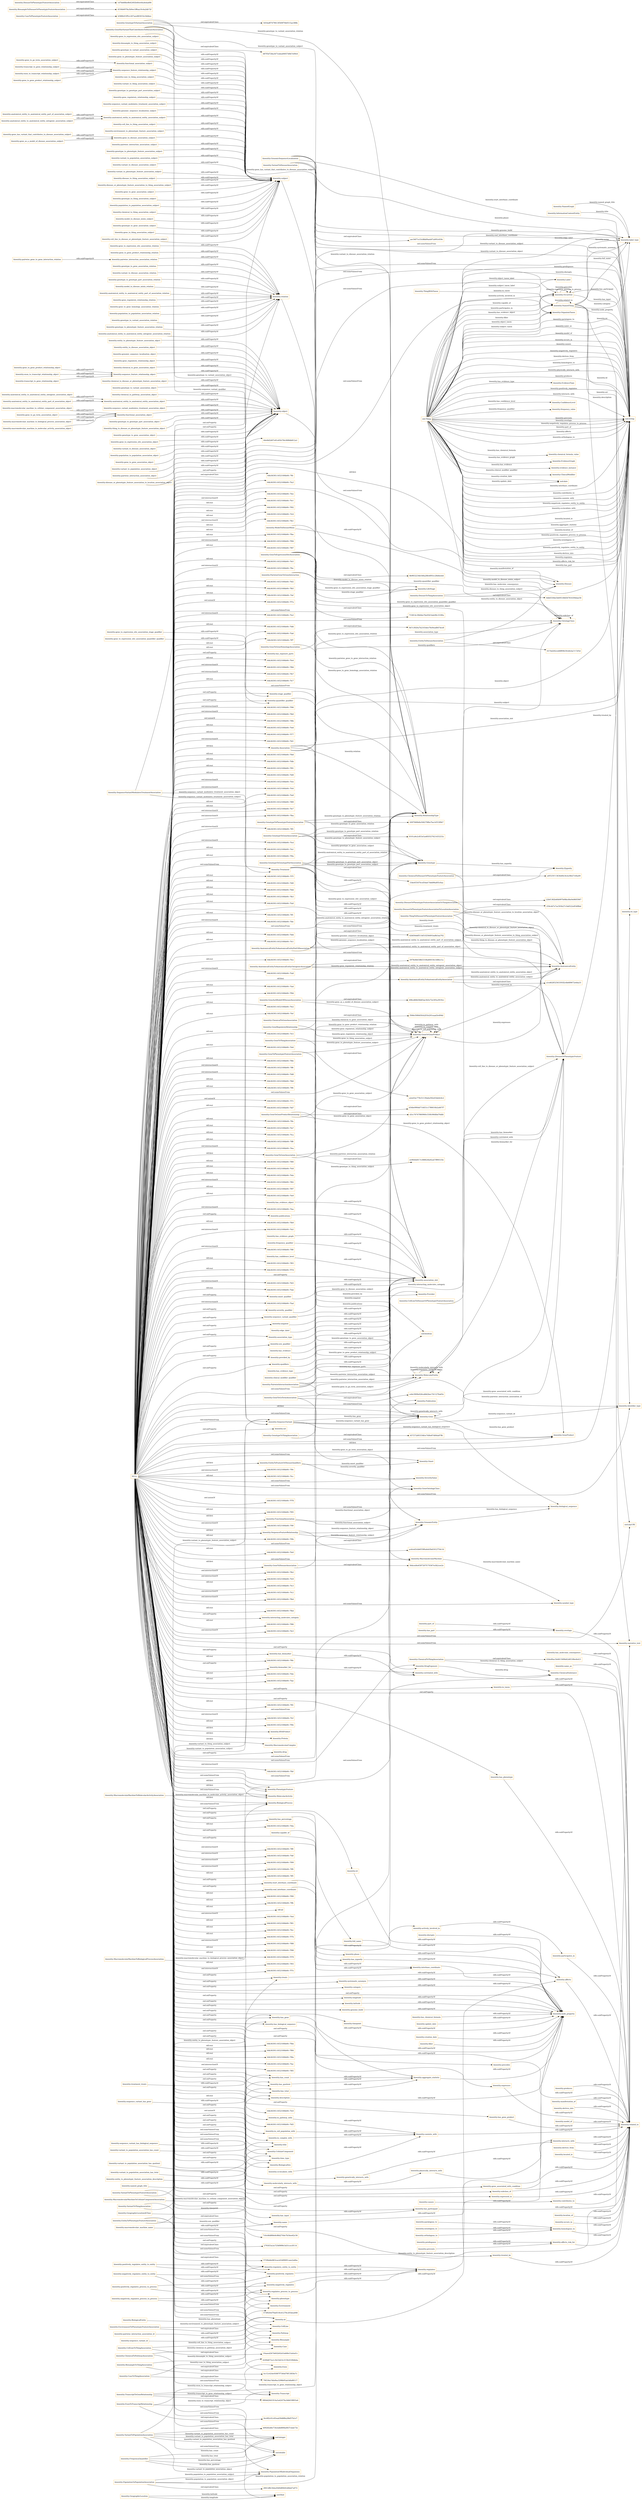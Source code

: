 digraph ar2dtool_diagram { 
rankdir=LR;
size="1501"
node [shape = rectangle, color="orange"]; "bioentity:EvidenceType" "bioentity:GeneToGeneProductRelationship" "2793f33a3a7256f9f9fc5d31cce3f114" "bioentity:Environment" "bioentity:SequenceVariant" "bioentity:GenotypeToGeneAssociation" "bioentity:CellularComponent" "bioentity:FrequencyQuantifier" "bioentity:VariantToDiseaseAssociation" "bioentity:GenomicSequenceLocalization" "bioentity:ConfidenceLevel" "22bf1382b40b997b08bc84e9e8605967" "bioentity:GeneToGeneAssociation" "ee9644d017e388824fa92a47ff90535b" "bioentity:GeneToGeneHomologyAssociation" "bioentity:NamedGraph" "bioentity:OntologyClass" "bioentity:InformationContentEntity" "bioentity:PairwiseGeneToGeneInteraction" "bioentity:GeneProduct" "bioentity:AnatomicalEntity" "bioentity:MacromolecularMachineToMolecularActivityAssociation" "bioentity:Transcript" "bioentity:ThingWithTaxon" "836e89ac5b08159f9b82d853f8e4b421" "080dd2641914a5a42479a3db618803a4" "bioentity:Provider" "9ce9f2c01c65ead39d8f8a28bf57b1e7" "bioentity:ChemicalSubstance" "bioentity:SequenceVariantModulatesTreatmentAssociation" "bioentity:EntityToFeatureOrDiseaseQualifiers" "b588fe01ff5cc267aee883033e34dbee" "bioentity:MacromolecularMachineToBiologicalProcessAssociation" "bioentity:GenomicEntity" "bioentity:GeneRegulatoryRelationship" "bioentity:BiosampleToThingAssociation" "bioentity:AnatomicalEntityToAnatomicalEntityAssociation" "bioentity:ModelToDiseaseMixin" "bioentity:GeographicLocation" "bioentity:MacromolecularMachineToCellularComponentAssociation" "bioentity:OrganismTaxon" "bioentity:Publication" "bioentity:Occurrent" "bioentity:GeneToDiseaseAssociation" "bioentity:PairwiseInteractionAssociation" "7c0c46df68e8c88d2744e7b54ee62c56" "bioentity:GenotypeToVariantAssociation" "a4f525f113636d0b34cbcf8d27efba09" "bioentity:GeneHasVariantThatContributesToDiseaseAssociation" "bioentity:ChemicalToDiseaseOrPhenotypicFeatureAssociation" "bioentity:CellLine" "487f5d728a3471edea00057d0b7e09c6" "bioentity:PopulationToPopulationAssociation" "bioentity:ChemicalToPathwayAssociation" "209706f6dfa506278f6a7ba1d553f0b7" "bioentity:GenotypeToThingAssociation" "bioentity:ChemicalToGeneAssociation" "0db6550be5b69518fd567816394dae56" "bioentity:MacromolecularMachine" "bioentity:RNAProduct" "acdced3cbb65580a4eb5bd1612754c1d" "fcc12c424e93087f7364d78f13856e7c" "bioentity:Protein" "33dc65547fccd54afc7ddd96af05c0aa" "bioentity:Pathway" "733814c39b9da76e0561bde99c333f0a" "bioentity:FunctionalAssociation" "bioentity:EnvironmentToPhenotypicFeatureAssociation" "bioentity:DiseaseOrPhenotypicFeature" "409282d6e734cbdb889fa0837cbde73e" "4556b6978a3b9ee1ff6aa10c4a2db72f" "bioentity:ExonToTranscriptRelationship" "a1ed62852563393f2c6b689672e6da31" "2841dffe34da20d0d80b9cbfbbd7a072" "bioentity:ChemicalToThingAssociation" "bioentity:MacromolecularComplex" "aec56f71e33cffdbf9aeb97a095c659c" "496cd66b56b83ae3b5e72e305a3919cc" "bioentity:Genotype" "bioentity:GeneOrGeneProduct" "bioentity:Onset" "bioentity:AnatomicalEntityToAnatomicalEntityOntogenicAssociation" "bioentity:GeneOntologyClass" "573f020ef78a8318c41278c205dea008" "10aaeaf267b602b92d1bd68e53a0a41c" "bioentity:GeographicLocationAtTime" "bioentity:Zygosity" "bioentity:CaseToThingAssociation" "bioentity:BiologicalSex" "bioentity:EntityToPhenotypicFeatureAssociation" "bioentity:SequenceFeatureRelationship" "bioentity:EntityToDiseaseAssociation" "bioentity:SeverityValue" "d3cc76747860960c550fc964fbd76dfd" "8b9832234b548a28fe4f93cc28d4eeb4" "bioentity:GenotypeToGenotypePartAssociation" "bioentity:GeneToGoTermAssociation" "bioentity:DiseaseToPhenotypicFeatureAssociation" "0b7c3920a7b2103dee76e9ead847dce8" "bioentity:MolecularActivity" "a2ed1bc779c51139a6a592e03de6c6c2" "bioentity:Biosample" "5454a8f7479613f569f70b0515ae388b" "657bd282ced6ff09b59cb6cba7c72f5d" "bioentity:LifeStage" "bioentity:Disease" "bioentity:TranscriptToGeneRelationship" "bioentity:VariantToThingAssociation" "1d7bb68beffe62492b4fee44a4ebad06" "bioentity:GeneAsAModelOfDiseaseAssociation" "f566e508445fcb2f1fe201eaad3e494d" "bioentity:Gene" "d54be990dd714451c1786616b2a467f7" "bioentity:DrugExposure" "5978e8b03ffd3318fa80019e1486cc1a" "bioentity:MolecularEntity" "bioentity:DiseaseToThingAssociation" "bioentity:Case" "bioentity:Association" "bioentity:VariantToPopulationAssociation" "ce6e3909e026cafb62bec7411276a65e" "42fd56ddf513d51f256491ba8b3aa702" "bioentity:BiologicalEntity" "bioentity:Exon" "bioentity:GeneToExpressionSiteAssociation" "bioentity:DiseaseOrPhenotypicFeatureAssociationToThingAssociation" "4209d672a1c3b33d23c3159c0189db4a" "bioentity:CellLineToDiseaseOrPhenotypicFeatureAssociation" "bioentity:BiosampleToDiseaseOrPhenotypicFeatureAssociation" "bioentity:NamedThing" "bioentity:GenotypeToPhenotypicFeatureAssociation" "bioentity:DiseaseOrPhenotypicFeatureAssociationToLocationAssociation" "bioentity:RelationshipType" "5729bdde863cace43d990f1caee2a6ba" "457272d93334fce74f4e87df44a87ffc" "56dced4e6587267f170367ecfb2cee2e" "bioentity:VariantToPhenotypicFeatureAssociation" "bioentity:AnatomicalEntityToAnatomicalEntityPartOfAssociation" "bioentity:ClinicalModifier" "bioentity:CellLineToThingAssociation" "bioentity:GeneToPhenotypicFeatureAssociation" "259c447e7ac593b27c5dd522e854f8bd" "bioentity:CaseToPhenotypicFeatureAssociation" "bioentity:ThingToDiseaseOrPhenotypicFeatureAssociation" "44e6bf2d07e81e85b7f4cf488db812a1" "bioentity:BiologicalProcess" "bioentity:PopulationOfIndividualOrganisms" "79f336a7dfa0ba3298b95ab3dfa88117" "8101a9e2c853e5a485f327621455253c" "bioentity:PhenotypicFeature" "bioentity:Treatment" "bioentity:GeneToThingAssociation" ; /*classes style*/
	"bioentity:has_evidence_object" -> "bioentity:association_slot" [ label = "rdfs:subPropertyOf" ];
	"bioentity:SequenceVariantModulatesTreatmentAssociation" -> "44e6bf2d07e81e85b7f4cf488db812a1" [ label = "owl:equivalentClass" ];
	"bioentity:gene_to_expression_site_association_subject" -> "bioentity:subject" [ label = "rdfs:subPropertyOf" ];
	"bioentity:end_interbase_coordinate" -> "bioentity:interbase_coordinate" [ label = "rdfs:subPropertyOf" ];
	"bioentity:has_part" -> "bioentity:overlaps" [ label = "rdfs:subPropertyOf" ];
	"bioentity:aggregate_statistic" -> "bioentity:node_property" [ label = "rdfs:subPropertyOf" ];
	"bioentity:ThingToDiseaseOrPhenotypicFeatureAssociation" -> "259c447e7ac593b27c5dd522e854f8bd" [ label = "owl:equivalentClass" ];
	"bioentity:biosample_to_thing_association_subject" -> "bioentity:subject" [ label = "rdfs:subPropertyOf" ];
	"bioentity:precedes" -> "bioentity:related_to" [ label = "rdfs:subPropertyOf" ];
	"bioentity:pairwise_interaction_association_relation" -> "bioentity:relation" [ label = "rdfs:subPropertyOf" ];
	"bioentity:entity_to_disease_association_object" -> "bioentity:object" [ label = "rdfs:subPropertyOf" ];
	"bioentity:frequency_qualifier" -> "bioentity:association_slot" [ label = "rdfs:subPropertyOf" ];
	"bioentity:quantifier_qualifier" -> "bioentity:association_slot" [ label = "rdfs:subPropertyOf" ];
	"bioentity:ChemicalToPathwayAssociation" -> "4209d672a1c3b33d23c3159c0189db4a" [ label = "owl:equivalentClass" ];
	"bioentity:description" -> "bioentity:node_property" [ label = "rdfs:subPropertyOf" ];
	"bioentity:genotype_to_variant_association_subject" -> "bioentity:subject" [ label = "rdfs:subPropertyOf" ];
	"bioentity:genomic_sequence_localization_object" -> "bioentity:object" [ label = "rdfs:subPropertyOf" ];
	"bioentity:has_evidence_graph" -> "bioentity:association_slot" [ label = "rdfs:subPropertyOf" ];
	"bioentity:affects_risk_for" -> "bioentity:related_to" [ label = "rdfs:subPropertyOf" ];
	"bioentity:CaseToThingAssociation" -> "79f336a7dfa0ba3298b95ab3dfa88117" [ label = "owl:equivalentClass" ];
	"bioentity:gene_to_phenotypic_feature_association_subject" -> "bioentity:subject" [ label = "rdfs:subPropertyOf" ];
	"bioentity:predisposes" -> "bioentity:affects_risk_for" [ label = "rdfs:subPropertyOf" ];
	"bioentity:location_of" -> "bioentity:related_to" [ label = "rdfs:subPropertyOf" ];
	"bioentity:gene_to_go_term_association_subject" -> "bioentity:functional_association_subject" [ label = "rdfs:subPropertyOf" ];
	"bioentity:positively_regulates_process_to_process" -> "bioentity:regulates_process_to_process" [ label = "rdfs:subPropertyOf" ];
	"bioentity:positively_regulates_process_to_process" -> "bioentity:positively_regulates" [ label = "rdfs:subPropertyOf" ];
	"bioentity:gene_regulatory_relationship_object" -> "bioentity:object" [ label = "rdfs:subPropertyOf" ];
	"bioentity:GenotypeToGenotypePartAssociation" -> "33dc65547fccd54afc7ddd96af05c0aa" [ label = "owl:equivalentClass" ];
	"bioentity:systematic_synonym" -> "bioentity:node_property" [ label = "rdfs:subPropertyOf" ];
	"bioentity:start_interbase_coordinate" -> "bioentity:interbase_coordinate" [ label = "rdfs:subPropertyOf" ];
	"bioentity:GenotypeToPhenotypicFeatureAssociation" -> "209706f6dfa506278f6a7ba1d553f0b7" [ label = "owl:equivalentClass" ];
	"bioentity:has_molecular_consequence" -> "bioentity:related_to" [ label = "rdfs:subPropertyOf" ];
	"bioentity:genotype_to_gene_association_relation" -> "bioentity:relation" [ label = "rdfs:subPropertyOf" ];
	"bioentity:DiseaseToPhenotypicFeatureAssociation" -> "1d7bb68beffe62492b4fee44a4ebad06" [ label = "owl:equivalentClass" ];
	"bioentity:expresses" -> "bioentity:related_to" [ label = "rdfs:subPropertyOf" ];
	"bioentity:chemical_to_gene_association_object" -> "bioentity:object" [ label = "rdfs:subPropertyOf" ];
	"bioentity:has_gene_product" -> "bioentity:related_to" [ label = "rdfs:subPropertyOf" ];
	"bioentity:same_as" -> "bioentity:related_to" [ label = "rdfs:subPropertyOf" ];
	"bioentity:GeneToThingAssociation" -> "a2ed1bc779c51139a6a592e03de6c6c2" [ label = "owl:equivalentClass" ];
	"bioentity:negatively_regulates_process_to_process" -> "bioentity:regulates_process_to_process" [ label = "rdfs:subPropertyOf" ];
	"bioentity:negatively_regulates_process_to_process" -> "bioentity:negatively_regulates" [ label = "rdfs:subPropertyOf" ];
	"bioentity:contributes_to" -> "bioentity:related_to" [ label = "rdfs:subPropertyOf" ];
	"bioentity:gene_to_gene_product_relationship_object" -> "bioentity:sequence_feature_relationship_object" [ label = "rdfs:subPropertyOf" ];
	"bioentity:chemical_to_disease_or_phenotypic_feature_association_object" -> "bioentity:object" [ label = "rdfs:subPropertyOf" ];
	"bioentity:GeneToExpressionSiteAssociation" -> "8b9832234b548a28fe4f93cc28d4eeb4" [ label = "owl:equivalentClass" ];
	"bioentity:genotype_to_variant_association_object" -> "bioentity:object" [ label = "rdfs:subPropertyOf" ];
	"bioentity:sequence_feature_relationship_subject" -> "bioentity:subject" [ label = "rdfs:subPropertyOf" ];
	"bioentity:GeneAsAModelOfDiseaseAssociation" -> "496cd66b56b83ae3b5e72e305a3919cc" [ label = "owl:equivalentClass" ];
	"bioentity:chemical_to_pathway_association_object" -> "bioentity:object" [ label = "rdfs:subPropertyOf" ];
	"bioentity:case_to_thing_association_subject" -> "bioentity:subject" [ label = "rdfs:subPropertyOf" ];
	"bioentity:BiosampleToDiseaseOrPhenotypicFeatureAssociation" -> "4556b6978a3b9ee1ff6aa10c4a2db72f" [ label = "owl:equivalentClass" ];
	"bioentity:variant_to_thing_association_subject" -> "bioentity:subject" [ label = "rdfs:subPropertyOf" ];
	"bioentity:homologous_to" -> "bioentity:related_to" [ label = "rdfs:subPropertyOf" ];
	"bioentity:filler" -> "bioentity:node_property" [ label = "rdfs:subPropertyOf" ];
	"bioentity:variant_to_population_association_has_quotient" -> "bioentity:has_quotient" [ label = "rdfs:subPropertyOf" ];
	"bioentity:sequence_feature_relationship_object" -> "bioentity:object" [ label = "rdfs:subPropertyOf" ];
	"bioentity:has_evidence" -> "bioentity:association_slot" [ label = "rdfs:subPropertyOf" ];
	"bioentity:genotype_to_genotype_part_association_subject" -> "bioentity:subject" [ label = "rdfs:subPropertyOf" ];
	"bioentity:gene_regulatory_relationship_subject" -> "bioentity:subject" [ label = "rdfs:subPropertyOf" ];
	"bioentity:sequence_variant_modulates_treatment_association_subject" -> "bioentity:subject" [ label = "rdfs:subPropertyOf" ];
	"bioentity:entity_to_phenotypic_feature_association_description" -> "bioentity:description" [ label = "rdfs:subPropertyOf" ];
	"bioentity:name" -> "bioentity:node_property" [ label = "rdfs:subPropertyOf" ];
	"bioentity:has_quotient" -> "bioentity:aggregate_statistic" [ label = "rdfs:subPropertyOf" ];
	"bioentity:GeneToGoTermAssociation" -> "ce6e3909e026cafb62bec7411276a65e" [ label = "owl:equivalentClass" ];
	"bioentity:negatively_regulates_entity_to_entity" -> "bioentity:regulates_entity_to_entity" [ label = "rdfs:subPropertyOf" ];
	"bioentity:negatively_regulates_entity_to_entity" -> "bioentity:negatively_regulates" [ label = "rdfs:subPropertyOf" ];
	"bioentity:variant_to_disease_association_relation" -> "bioentity:relation" [ label = "rdfs:subPropertyOf" ];
	"bioentity:category" -> "bioentity:node_property" [ label = "rdfs:subPropertyOf" ];
	"bioentity:genomic_sequence_localization_subject" -> "bioentity:subject" [ label = "rdfs:subPropertyOf" ];
	"bioentity:negatively_regulates" -> "bioentity:regulates" [ label = "rdfs:subPropertyOf" ];
	"bioentity:coexists_with" -> "bioentity:related_to" [ label = "rdfs:subPropertyOf" ];
	"bioentity:anatomical_entity_to_anatomical_entity_part_of_association_object" -> "bioentity:anatomical_entity_to_anatomical_entity_association_object" [ label = "rdfs:subPropertyOf" ];
	"bioentity:stage_qualifier" -> "bioentity:association_slot" [ label = "rdfs:subPropertyOf" ];
	"bioentity:anatomical_entity_to_anatomical_entity_part_of_association_subject" -> "bioentity:anatomical_entity_to_anatomical_entity_association_subject" [ label = "rdfs:subPropertyOf" ];
	"bioentity:exon_to_transcript_relationship_subject" -> "bioentity:sequence_feature_relationship_subject" [ label = "rdfs:subPropertyOf" ];
	"bioentity:part_of" -> "bioentity:overlaps" [ label = "rdfs:subPropertyOf" ];
	"bioentity:physically_interacts_with" -> "bioentity:interacts_with" [ label = "rdfs:subPropertyOf" ];
	"bioentity:PopulationToPopulationAssociation" -> "2841dffe34da20d0d80b9cbfbbd7a072" [ label = "owl:equivalentClass" ];
	"bioentity:derives_into" -> "bioentity:related_to" [ label = "rdfs:subPropertyOf" ];
	"bioentity:has_total" -> "bioentity:aggregate_statistic" [ label = "rdfs:subPropertyOf" ];
	"bioentity:gene_associated_with_condition" -> "bioentity:related_to" [ label = "rdfs:subPropertyOf" ];
	"bioentity:EnvironmentToPhenotypicFeatureAssociation" -> "573f020ef78a8318c41278c205dea008" [ label = "owl:equivalentClass" ];
	"bioentity:timepoint" -> "bioentity:node_property" [ label = "rdfs:subPropertyOf" ];
	"bioentity:cell_line_to_thing_association_subject" -> "bioentity:subject" [ label = "rdfs:subPropertyOf" ];
	"bioentity:GeneHasVariantThatContributesToDiseaseAssociation" -> "487f5d728a3471edea00057d0b7e09c6" [ label = "owl:equivalentClass" ];
	"bioentity:environment_to_phenotypic_feature_association_subject" -> "bioentity:subject" [ label = "rdfs:subPropertyOf" ];
	"bioentity:severity_qualifier" -> "bioentity:association_slot" [ label = "rdfs:subPropertyOf" ];
	"bioentity:ChemicalToThingAssociation" -> "836e89ac5b08159f9b82d853f8e4b421" [ label = "owl:equivalentClass" ];
	"bioentity:interacts_with" -> "bioentity:related_to" [ label = "rdfs:subPropertyOf" ];
	"bioentity:gene_has_variant_that_contributes_to_disease_association_subject" -> "bioentity:gene_to_disease_association_subject" [ label = "rdfs:subPropertyOf" ];
	"bioentity:exon_to_transcript_relationship_object" -> "bioentity:sequence_feature_relationship_object" [ label = "rdfs:subPropertyOf" ];
	"bioentity:variant_to_population_association_has_total" -> "bioentity:has_total" [ label = "rdfs:subPropertyOf" ];
	"bioentity:treatment_treats" -> "bioentity:treats" [ label = "rdfs:subPropertyOf" ];
	"bioentity:sequence_variant_qualifier" -> "bioentity:association_slot" [ label = "rdfs:subPropertyOf" ];
	"bioentity:negated" -> "bioentity:association_slot" [ label = "rdfs:subPropertyOf" ];
	"bioentity:SequenceFeatureRelationship" -> "acdced3cbb65580a4eb5bd1612754c1d" [ label = "owl:equivalentClass" ];
	"bioentity:ExonToTranscriptRelationship" -> "9ce9f2c01c65ead39d8f8a28bf57b1e7" [ label = "owl:equivalentClass" ];
	"bioentity:subject" -> "bioentity:association_slot" [ label = "rdfs:subPropertyOf" ];
	"bioentity:sequence_variant_has_gene" -> "bioentity:has_gene" [ label = "rdfs:subPropertyOf" ];
	"bioentity:subclass_of" -> "bioentity:related_to" [ label = "rdfs:subPropertyOf" ];
	"bioentity:EntityToPhenotypicFeatureAssociation" -> "5729bdde863cace43d990f1caee2a6ba" [ label = "owl:equivalentClass" ];
	"bioentity:treated_by" -> "bioentity:related_to" [ label = "rdfs:subPropertyOf" ];
	"bioentity:manifestation_of" -> "bioentity:related_to" [ label = "rdfs:subPropertyOf" ];
	"bioentity:ChemicalToGeneAssociation" -> "f566e508445fcb2f1fe201eaad3e494d" [ label = "owl:equivalentClass" ];
	"bioentity:prevents" -> "bioentity:affects_risk_for" [ label = "rdfs:subPropertyOf" ];
	"bioentity:pairwise_interaction_association_subject" -> "bioentity:subject" [ label = "rdfs:subPropertyOf" ];
	"bioentity:association_type" -> "bioentity:association_slot" [ label = "rdfs:subPropertyOf" ];
	"bioentity:GenotypeToThingAssociation" -> "457272d93334fce74f4e87df44a87ffc" [ label = "owl:equivalentClass" ];
	"bioentity:provided_by" -> "bioentity:association_slot" [ label = "rdfs:subPropertyOf" ];
	"bioentity:sequence_variant_modulates_treatment_association_object" -> "bioentity:object" [ label = "rdfs:subPropertyOf" ];
	"bioentity:transcript_to_gene_relationship_object" -> "bioentity:sequence_feature_relationship_object" [ label = "rdfs:subPropertyOf" ];
	"bioentity:treats" -> "bioentity:affects" [ label = "rdfs:subPropertyOf" ];
	"bioentity:expressed_in" -> "bioentity:related_to" [ label = "rdfs:subPropertyOf" ];
	"bioentity:GenotypeToVariantAssociation" -> "5454a8f7479613f569f70b0515ae388b" [ label = "owl:equivalentClass" ];
	"bioentity:update_date" -> "bioentity:node_property" [ label = "rdfs:subPropertyOf" ];
	"bioentity:GeneToGeneHomologyAssociation" -> "0b7c3920a7b2103dee76e9ead847dce8" [ label = "owl:equivalentClass" ];
	"bioentity:VariantToDiseaseAssociation" -> "aec56f71e33cffdbf9aeb97a095c659c" [ label = "owl:equivalentClass" ];
	"bioentity:functional_association_object" -> "bioentity:object" [ label = "rdfs:subPropertyOf" ];
	"bioentity:sex_qualifier" -> "bioentity:association_slot" [ label = "rdfs:subPropertyOf" ];
	"bioentity:macromolecular_machine_name" -> "bioentity:name" [ label = "rdfs:subPropertyOf" ];
	"bioentity:genotype_to_genotype_part_association_object" -> "bioentity:object" [ label = "rdfs:subPropertyOf" ];
	"bioentity:gene_to_go_term_association_object" -> "bioentity:functional_association_object" [ label = "rdfs:subPropertyOf" ];
	"bioentity:pairwise_interaction_association_id" -> "bioentity:id" [ label = "rdfs:subPropertyOf" ];
	"bioentity:participates_in" -> "bioentity:related_to" [ label = "rdfs:subPropertyOf" ];
	"bioentity:has_participant" -> "bioentity:related_to" [ label = "rdfs:subPropertyOf" ];
	"bioentity:TranscriptToGeneRelationship" -> "080dd2641914a5a42479a3db618803a4" [ label = "owl:equivalentClass" ];
	"bioentity:GenotypeToGeneAssociation" -> "8101a9e2c853e5a485f327621455253c" [ label = "owl:equivalentClass" ];
	"bioentity:has_input" -> "bioentity:has_participant" [ label = "rdfs:subPropertyOf" ];
	"bioentity:GeneToGeneAssociation" -> "ee9644d017e388824fa92a47ff90535b" [ label = "owl:equivalentClass" ];
	"bioentity:genotype_to_phenotypic_feature_association_subject" -> "bioentity:subject" [ label = "rdfs:subPropertyOf" ];
	"bioentity:interbase_coordinate" -> "bioentity:node_property" [ label = "rdfs:subPropertyOf" ];
	"bioentity:genotype_to_genotype_part_association_relation" -> "bioentity:relation" [ label = "rdfs:subPropertyOf" ];
	"bioentity:molecularly_interacts_with" -> "bioentity:physically_interacts_with" [ label = "rdfs:subPropertyOf" ];
	"bioentity:sequence_variant_id" -> "bioentity:id" [ label = "rdfs:subPropertyOf" ];
	"bioentity:model_to_disease_mixin_relation" -> "bioentity:relation" [ label = "rdfs:subPropertyOf" ];
	"bioentity:thing_to_disease_or_phenotypic_feature_association_object" -> "bioentity:object" [ label = "rdfs:subPropertyOf" ];
	"bioentity:disrupts" -> "bioentity:affects" [ label = "rdfs:subPropertyOf" ];
	"bioentity:DiseaseToThingAssociation" -> "0db6550be5b69518fd567816394dae56" [ label = "owl:equivalentClass" ];
	"bioentity:sequence_variant_has_biological_sequence" -> "bioentity:has_biological_sequence" [ label = "rdfs:subPropertyOf" ];
	"bioentity:actively_involved_in" -> "bioentity:participates_in" [ label = "rdfs:subPropertyOf" ];
	"bioentity:correlated_with" -> "bioentity:related_to" [ label = "rdfs:subPropertyOf" ];
	"bioentity:disease_or_phenotypic_feature_association_to_thing_association_subject" -> "bioentity:subject" [ label = "rdfs:subPropertyOf" ];
	"bioentity:has_evidence_type" -> "bioentity:association_slot" [ label = "rdfs:subPropertyOf" ];
	"bioentity:regulates_entity_to_entity" -> "bioentity:regulates" [ label = "rdfs:subPropertyOf" ];
	"bioentity:VariantToPhenotypicFeatureAssociation" -> "7c0c46df68e8c88d2744e7b54ee62c56" [ label = "owl:equivalentClass" ];
	"bioentity:clinical_modifier_qualifier" -> "bioentity:association_slot" [ label = "rdfs:subPropertyOf" ];
	"bioentity:AnatomicalEntityToAnatomicalEntityAssociation" -> "a1ed62852563393f2c6b689672e6da31" [ label = "owl:equivalentClass" ];
	"bioentity:genotype_to_phenotypic_feature_association_relation" -> "bioentity:relation" [ label = "rdfs:subPropertyOf" ];
	"bioentity:anatomical_entity_to_anatomical_entity_part_of_association_relation" -> "bioentity:relation" [ label = "rdfs:subPropertyOf" ];
	"bioentity:produces" -> "bioentity:related_to" [ label = "rdfs:subPropertyOf" ];
	"bioentity:has_biomarker" -> "bioentity:correlated_with" [ label = "rdfs:subPropertyOf" ];
	"bioentity:in_taxon" -> "bioentity:related_to" [ label = "rdfs:subPropertyOf" ];
	"bioentity:EntityToDiseaseAssociation" -> "657bd282ced6ff09b59cb6cba7c72f5d" [ label = "owl:equivalentClass" ];
	"bioentity:functional_association_subject" -> "bioentity:subject" [ label = "rdfs:subPropertyOf" ];
	"bioentity:genotype_to_gene_association_object" -> "bioentity:object" [ label = "rdfs:subPropertyOf" ];
	"bioentity:gene_to_disease_association_subject" -> "bioentity:subject" [ label = "rdfs:subPropertyOf" ];
	"bioentity:anatomical_entity_to_anatomical_entity_association_subject" -> "bioentity:subject" [ label = "rdfs:subPropertyOf" ];
	"bioentity:gene_to_gene_product_relationship_subject" -> "bioentity:sequence_feature_relationship_subject" [ label = "rdfs:subPropertyOf" ];
	"bioentity:located_in" -> "bioentity:related_to" [ label = "rdfs:subPropertyOf" ];
	"bioentity:transcript_to_gene_relationship_subject" -> "bioentity:sequence_feature_relationship_subject" [ label = "rdfs:subPropertyOf" ];
	"bioentity:gene_regulatory_relationship_relation" -> "bioentity:relation" [ label = "rdfs:subPropertyOf" ];
	"bioentity:capable_of" -> "bioentity:actively_involved_in" [ label = "rdfs:subPropertyOf" ];
	"bioentity:VariantToThingAssociation" -> "2793f33a3a7256f9f9fc5d31cce3f114" [ label = "owl:equivalentClass" ];
	"bioentity:gene_to_expression_site_association_object" -> "bioentity:object" [ label = "rdfs:subPropertyOf" ];
	"bioentity:variant_to_disease_association_object" -> "bioentity:object" [ label = "rdfs:subPropertyOf" ];
	"bioentity:population_to_population_association_object" -> "bioentity:object" [ label = "rdfs:subPropertyOf" ];
	"bioentity:gene_to_gene_association_subject" -> "bioentity:subject" [ label = "rdfs:subPropertyOf" ];
	"bioentity:iri" -> "bioentity:node_property" [ label = "rdfs:subPropertyOf" ];
	"bioentity:has_count" -> "bioentity:aggregate_statistic" [ label = "rdfs:subPropertyOf" ];
	"bioentity:gene_to_gene_homology_association_relation" -> "bioentity:relation" [ label = "rdfs:subPropertyOf" ];
	"bioentity:full_name" -> "bioentity:node_property" [ label = "rdfs:subPropertyOf" ];
	"bioentity:derives_from" -> "bioentity:related_to" [ label = "rdfs:subPropertyOf" ];
	"bioentity:has_biological_sequence" -> "bioentity:node_property" [ label = "rdfs:subPropertyOf" ];
	"bioentity:gene_to_gene_association_object" -> "bioentity:object" [ label = "rdfs:subPropertyOf" ];
	"bioentity:variant_to_population_association_object" -> "bioentity:object" [ label = "rdfs:subPropertyOf" ];
	"bioentity:gene_to_expression_site_association_stage_qualifier" -> "bioentity:stage_qualifier" [ label = "rdfs:subPropertyOf" ];
	"bioentity:CellLineToThingAssociation" -> "10aaeaf267b602b92d1bd68e53a0a41c" [ label = "owl:equivalentClass" ];
	"bioentity:phase" -> "bioentity:node_property" [ label = "rdfs:subPropertyOf" ];
	"bioentity:variant_to_population_association_subject" -> "bioentity:subject" [ label = "rdfs:subPropertyOf" ];
	"bioentity:variant_to_population_association_has_count" -> "bioentity:has_count" [ label = "rdfs:subPropertyOf" ];
	"bioentity:pairwise_interaction_association_object" -> "bioentity:object" [ label = "rdfs:subPropertyOf" ];
	"bioentity:AnatomicalEntityToAnatomicalEntityPartOfAssociation" -> "42fd56ddf513d51f256491ba8b3aa702" [ label = "owl:equivalentClass" ];
	"bioentity:occurs_in" -> "bioentity:related_to" [ label = "rdfs:subPropertyOf" ];
	"bioentity:variant_to_disease_association_subject" -> "bioentity:subject" [ label = "rdfs:subPropertyOf" ];
	"bioentity:variant_to_phenotypic_feature_association_subject" -> "bioentity:subject" [ label = "rdfs:subPropertyOf" ];
	"bioentity:affects" -> "bioentity:related_to" [ label = "rdfs:subPropertyOf" ];
	"bioentity:disease_to_thing_association_subject" -> "bioentity:subject" [ label = "rdfs:subPropertyOf" ];
	"bioentity:publications" -> "bioentity:association_slot" [ label = "rdfs:subPropertyOf" ];
	"bioentity:gene_as_a_model_of_disease_association_subject" -> "bioentity:gene_to_disease_association_subject" [ label = "rdfs:subPropertyOf" ];
	"bioentity:has_chemical_formula" -> "bioentity:node_property" [ label = "rdfs:subPropertyOf" ];
	"bioentity:macromolecular_machine_to_biological_process_association_object" -> "bioentity:functional_association_object" [ label = "rdfs:subPropertyOf" ];
	"bioentity:in_cell_population_with" -> "bioentity:coexists_with" [ label = "rdfs:subPropertyOf" ];
	"bioentity:GeneToDiseaseAssociation" -> "56dced4e6587267f170367ecfb2cee2e" [ label = "owl:equivalentClass" ];
	"bioentity:pairwise_gene_to_gene_interaction_relation" -> "bioentity:pairwise_interaction_association_relation" [ label = "rdfs:subPropertyOf" ];
	"bioentity:model_of" -> "bioentity:related_to" [ label = "rdfs:subPropertyOf" ];
	"bioentity:biomarker_for" -> "bioentity:correlated_with" [ label = "rdfs:subPropertyOf" ];
	"bioentity:macromolecular_machine_to_molecular_activity_association_object" -> "bioentity:functional_association_object" [ label = "rdfs:subPropertyOf" ];
	"bioentity:causes" -> "bioentity:contributes_to" [ label = "rdfs:subPropertyOf" ];
	"bioentity:anatomical_entity_to_anatomical_entity_association_object" -> "bioentity:object" [ label = "rdfs:subPropertyOf" ];
	"bioentity:GeneToPhenotypicFeatureAssociation" -> "d54be990dd714451c1786616b2a467f7" [ label = "owl:equivalentClass" ];
	"NULL" -> "bioentity:FunctionalAssociation" [ label = "rdf:first" ];
	"NULL" -> "64b36393:165210f4b00:-7fda" [ label = "rdf:rest" ];
	"NULL" -> "64b36393:165210f4b00:-7ff0" [ label = "owl:intersectionOf" ];
	"NULL" -> "64b36393:165210f4b00:-7fdf" [ label = "owl:intersectionOf" ];
	"NULL" -> "64b36393:165210f4b00:-7f99" [ label = "owl:intersectionOf" ];
	"NULL" -> "64b36393:165210f4b00:-7ff9" [ label = "owl:intersectionOf" ];
	"NULL" -> "64b36393:165210f4b00:-7ff5" [ label = "rdf:rest" ];
	"NULL" -> "bioentity:Provider" [ label = "owl:someValuesFrom" ];
	"NULL" -> "64b36393:165210f4b00:-7f90" [ label = "rdf:rest" ];
	"NULL" -> "bioentity:full_name" [ label = "owl:onProperty" ];
	"NULL" -> "64b36393:165210f4b00:-7ffb" [ label = "rdf:rest" ];
	"NULL" -> "xsd:integer" [ label = "owl:someValuesFrom" ];
	"NULL" -> "rdf:nil" [ label = "rdf:rest" ];
	"NULL" -> "bioentity:association_type" [ label = "owl:onProperty" ];
	"NULL" -> "bioentity:AnatomicalEntityToAnatomicalEntityAssociation" [ label = "rdf:first" ];
	"NULL" -> "64b36393:165210f4b00:-7fed" [ label = "owl:intersectionOf" ];
	"NULL" -> "64b36393:165210f4b00:-7f81" [ label = "rdf:rest" ];
	"NULL" -> "64b36393:165210f4b00:-7fec" [ label = "rdf:rest" ];
	"NULL" -> "64b36393:165210f4b00:-7f7b" [ label = "rdf:rest" ];
	"NULL" -> "64b36393:165210f4b00:-7f88" [ label = "owl:intersectionOf" ];
	"NULL" -> "bioentity:Disease" [ label = "rdf:first" ];
	"NULL" -> "64b36393:165210f4b00:-7f98" [ label = "rdf:rest" ];
	"NULL" -> "64b36393:165210f4b00:-7f79" [ label = "rdf:rest" ];
	"NULL" -> "bioentity:quantifier_qualifier" [ label = "owl:onProperty" ];
	"NULL" -> "bioentity:BiologicalSex" [ label = "owl:someValuesFrom" ];
	"NULL" -> "bioentity:node_property" [ label = "owl:onProperty" ];
	"NULL" -> "64b36393:165210f4b00:-7f93" [ label = "rdf:rest" ];
	"NULL" -> "bioentity:sequence_variant_qualifier" [ label = "owl:onProperty" ];
	"NULL" -> "bioentity:in_complex_with" [ label = "owl:onProperty" ];
	"NULL" -> "64b36393:165210f4b00:-7f7e" [ label = "owl:intersectionOf" ];
	"NULL" -> "bioentity:sex_qualifier" [ label = "owl:onProperty" ];
	"NULL" -> "bioentity:BiologicalProcess" [ label = "owl:someValuesFrom" ];
	"NULL" -> "64b36393:165210f4b00:-7fbb" [ label = "rdf:rest" ];
	"NULL" -> "64b36393:165210f4b00:-7f84" [ label = "rdf:rest" ];
	"NULL" -> "bioentity:BiologicalProcess" [ label = "rdf:first" ];
	"NULL" -> "bioentity:has_quotient" [ label = "owl:onProperty" ];
	"NULL" -> "64b36393:165210f4b00:-7f8a" [ label = "rdf:rest" ];
	"NULL" -> "bioentity:MacromolecularMachine" [ label = "owl:someValuesFrom" ];
	"NULL" -> "bioentity:title" [ label = "owl:onProperty" ];
	"NULL" -> "bioentity:LifeStage" [ label = "owl:someValuesFrom" ];
	"NULL" -> "64b36393:165210f4b00:-7fac" [ label = "rdf:rest" ];
	"NULL" -> "bioentity:Genotype" [ label = "owl:someValuesFrom" ];
	"NULL" -> "64b36393:165210f4b00:-7f85" [ label = "owl:intersectionOf" ];
	"NULL" -> "xsd:float" [ label = "owl:someValuesFrom" ];
	"NULL" -> "bioentity:DrugExposure" [ label = "owl:someValuesFrom" ];
	"NULL" -> "64b36393:165210f4b00:-7fc0" [ label = "rdf:rest" ];
	"NULL" -> "64b36393:165210f4b00:-7fd5" [ label = "owl:unionOf" ];
	"NULL" -> "64b36393:165210f4b00:-7ffc" [ label = "owl:intersectionOf" ];
	"NULL" -> "64b36393:165210f4b00:-7fa3" [ label = "rdf:rest" ];
	"NULL" -> "bioentity:RelationshipType" [ label = "owl:someValuesFrom" ];
	"NULL" -> "64b36393:165210f4b00:-7fee" [ label = "rdf:rest" ];
	"NULL" -> "64b36393:165210f4b00:-7fe1" [ label = "rdf:rest" ];
	"NULL" -> "64b36393:165210f4b00:-7f92" [ label = "owl:intersectionOf" ];
	"NULL" -> "64b36393:165210f4b00:-7fc4" [ label = "rdf:rest" ];
	"NULL" -> "64b36393:165210f4b00:-7fb1" [ label = "rdf:rest" ];
	"NULL" -> "64b36393:165210f4b00:-7fbe" [ label = "rdf:rest" ];
	"NULL" -> "64b36393:165210f4b00:-7f94" [ label = "owl:intersectionOf" ];
	"NULL" -> "64b36393:165210f4b00:-7f87" [ label = "rdf:rest" ];
	"NULL" -> "64b36393:165210f4b00:-7fe5" [ label = "rdf:rest" ];
	"NULL" -> "64b36393:165210f4b00:-7fbc" [ label = "owl:intersectionOf" ];
	"NULL" -> "64b36393:165210f4b00:-7fd2" [ label = "rdf:rest" ];
	"NULL" -> "64b36393:165210f4b00:-7fb5" [ label = "rdf:rest" ];
	"NULL" -> "64b36393:165210f4b00:-7faf" [ label = "rdf:rest" ];
	"NULL" -> "64b36393:165210f4b00:-7f7a" [ label = "owl:unionOf" ];
	"NULL" -> "bioentity:object" [ label = "owl:onProperty" ];
	"NULL" -> "bioentity:qualifiers" [ label = "owl:onProperty" ];
	"NULL" -> "64b36393:165210f4b00:-7fa2" [ label = "owl:intersectionOf" ];
	"NULL" -> "bioentity:Exon" [ label = "owl:someValuesFrom" ];
	"NULL" -> "bioentity:DiseaseOrPhenotypicFeature" [ label = "owl:someValuesFrom" ];
	"NULL" -> "64b36393:165210f4b00:-7fd6" [ label = "rdf:rest" ];
	"NULL" -> "bioentity:has_percentage" [ label = "owl:onProperty" ];
	"NULL" -> "bioentity:onset_qualifier" [ label = "owl:onProperty" ];
	"NULL" -> "bioentity:precedes" [ label = "owl:onProperty" ];
	"NULL" -> "64b36393:165210f4b00:-7fa6" [ label = "rdf:rest" ];
	"NULL" -> "64b36393:165210f4b00:-7ff7" [ label = "rdf:rest" ];
	"NULL" -> "bioentity:has_exposure_parts" [ label = "owl:onProperty" ];
	"NULL" -> "64b36393:165210f4b00:-7fe4" [ label = "rdf:rest" ];
	"NULL" -> "64b36393:165210f4b00:-7f8d" [ label = "owl:intersectionOf" ];
	"NULL" -> "bioentity:GeneOntologyClass" [ label = "owl:someValuesFrom" ];
	"NULL" -> "64b36393:165210f4b00:-7fb7" [ label = "owl:intersectionOf" ];
	"NULL" -> "64b36393:165210f4b00:-7fc7" [ label = "rdf:rest" ];
	"NULL" -> "64b36393:165210f4b00:-7f96" [ label = "owl:intersectionOf" ];
	"NULL" -> "xsd:boolean" [ label = "owl:someValuesFrom" ];
	"NULL" -> "bioentity:longitude" [ label = "owl:onProperty" ];
	"NULL" -> "bioentity:symbol_type" [ label = "owl:someValuesFrom" ];
	"NULL" -> "bioentity:Protein" [ label = "rdf:first" ];
	"NULL" -> "64b36393:165210f4b00:-7fb0" [ label = "owl:intersectionOf" ];
	"NULL" -> "64b36393:165210f4b00:-7f8b" [ label = "owl:unionOf" ];
	"NULL" -> "64b36393:165210f4b00:-7fe8" [ label = "rdf:rest" ];
	"NULL" -> "64b36393:165210f4b00:-7f77" [ label = "rdf:rest" ];
	"NULL" -> "64b36393:165210f4b00:-7fd1" [ label = "owl:intersectionOf" ];
	"NULL" -> "bioentity:subject" [ label = "owl:onProperty" ];
	"NULL" -> "bioentity:latitude" [ label = "owl:onProperty" ];
	"NULL" -> "64b36393:165210f4b00:-7fb8" [ label = "rdf:rest" ];
	"NULL" -> "64b36393:165210f4b00:-7fdb" [ label = "rdf:rest" ];
	"NULL" -> "bioentity:has_biomarker" [ label = "owl:onProperty" ];
	"NULL" -> "bioentity:RNAProduct" [ label = "rdf:first" ];
	"NULL" -> "64b36393:165210f4b00:-7f91" [ label = "rdf:rest" ];
	"NULL" -> "64b36393:165210f4b00:-7fd9" [ label = "rdf:rest" ];
	"NULL" -> "64b36393:165210f4b00:-7fcb" [ label = "owl:intersectionOf" ];
	"NULL" -> "bioentity:Treatment" [ label = "owl:someValuesFrom" ];
	"NULL" -> "bioentity:Occurrent" [ label = "owl:someValuesFrom" ];
	"NULL" -> "bioentity:genetically_interacts_with" [ label = "owl:onProperty" ];
	"NULL" -> "bioentity:NamedThing" [ label = "owl:someValuesFrom" ];
	"NULL" -> "64b36393:165210f4b00:-7fc6" [ label = "owl:intersectionOf" ];
	"NULL" -> "bioentity:label_type" [ label = "owl:someValuesFrom" ];
	"NULL" -> "64b36393:165210f4b00:-7fa9" [ label = "rdf:rest" ];
	"NULL" -> "bioentity:SequenceFeatureRelationship" [ label = "rdf:first" ];
	"NULL" -> "bioentity:in_pathway_with" [ label = "owl:onProperty" ];
	"NULL" -> "64b36393:165210f4b00:-7f89" [ label = "rdf:rest" ];
	"NULL" -> "xsd:string" [ label = "owl:someValuesFrom" ];
	"NULL" -> "bioentity:OntologyClass" [ label = "owl:someValuesFrom" ];
	"NULL" -> "bioentity:treats" [ label = "owl:onProperty" ];
	"NULL" -> "64b36393:165210f4b00:-7fe7" [ label = "owl:intersectionOf" ];
	"NULL" -> "bioentity:expressed_in" [ label = "owl:onProperty" ];
	"NULL" -> "bioentity:has_count" [ label = "owl:onProperty" ];
	"NULL" -> "bioentity:publications" [ label = "owl:onProperty" ];
	"NULL" -> "bioentity:regulates_process_to_process" [ label = "owl:onProperty" ];
	"NULL" -> "64b36393:165210f4b00:-7fba" [ label = "owl:intersectionOf" ];
	"NULL" -> "bioentity:subclass_of" [ label = "owl:onProperty" ];
	"NULL" -> "bioentity:Gene" [ label = "rdf:first" ];
	"NULL" -> "64b36393:165210f4b00:-7ff3" [ label = "owl:intersectionOf" ];
	"NULL" -> "bioentity:MacromolecularComplex" [ label = "rdf:first" ];
	"NULL" -> "64b36393:165210f4b00:-7fcd" [ label = "owl:intersectionOf" ];
	"NULL" -> "bioentity:EntityToFeatureOrDiseaseQualifiers" [ label = "rdf:first" ];
	"NULL" -> "bioentity:time_type" [ label = "owl:someValuesFrom" ];
	"NULL" -> "64b36393:165210f4b00:-7fa1" [ label = "rdf:rest" ];
	"NULL" -> "bioentity:description" [ label = "owl:onProperty" ];
	"NULL" -> "bioentity:CellLine" [ label = "owl:someValuesFrom" ];
	"NULL" -> "64b36393:165210f4b00:-7f9a" [ label = "rdf:rest" ];
	"NULL" -> "bioentity:has_gene_product" [ label = "owl:onProperty" ];
	"NULL" -> "bioentity:name" [ label = "owl:onProperty" ];
	"NULL" -> "bioentity:severity_qualifier" [ label = "owl:onProperty" ];
	"NULL" -> "bioentity:molecularly_interacts_with" [ label = "owl:onProperty" ];
	"NULL" -> "64b36393:165210f4b00:-7f7f" [ label = "rdf:rest" ];
	"NULL" -> "64b36393:165210f4b00:-7fd0" [ label = "rdf:rest" ];
	"NULL" -> "64b36393:165210f4b00:-7fdd" [ label = "rdf:rest" ];
	"NULL" -> "64b36393:165210f4b00:-7fb3" [ label = "rdf:rest" ];
	"NULL" -> "bioentity:in_cell_population_with" [ label = "owl:onProperty" ];
	"NULL" -> "bioentity:Gene" [ label = "owl:someValuesFrom" ];
	"NULL" -> "64b36393:165210f4b00:-7fa0" [ label = "rdf:rest" ];
	"NULL" -> "64b36393:165210f4b00:-7ff1" [ label = "rdf:rest" ];
	"NULL" -> "64b36393:165210f4b00:-7fdc" [ label = "owl:intersectionOf" ];
	"NULL" -> "bioentity:phenotype" [ label = "owl:someValuesFrom" ];
	"NULL" -> "64b36393:165210f4b00:-7fd4" [ label = "rdf:rest" ];
	"NULL" -> "bioentity:has_biological_sequence" [ label = "owl:onProperty" ];
	"NULL" -> "64b36393:165210f4b00:-7fc1" [ label = "rdf:rest" ];
	"NULL" -> "64b36393:165210f4b00:-7fce" [ label = "rdf:rest" ];
	"NULL" -> "64b36393:165210f4b00:-7fa8" [ label = "owl:intersectionOf" ];
	"NULL" -> "64b36393:165210f4b00:-7fa4" [ label = "rdf:rest" ];
	"NULL" -> "bioentity:phase" [ label = "owl:onProperty" ];
	"NULL" -> "64b36393:165210f4b00:-7f9d" [ label = "rdf:rest" ];
	"NULL" -> "bioentity:provided_by" [ label = "owl:onProperty" ];
	"NULL" -> "64b36393:165210f4b00:-7fe2" [ label = "rdf:rest" ];
	"NULL" -> "64b36393:165210f4b00:-7fef" [ label = "rdf:rest" ];
	"NULL" -> "bioentity:GeneToGeneAssociation" [ label = "rdf:first" ];
	"NULL" -> "bioentity:has_gene" [ label = "owl:onProperty" ];
	"NULL" -> "bioentity:association_slot" [ label = "owl:onProperty" ];
	"NULL" -> "64b36393:165210f4b00:-7fc5" [ label = "rdf:rest" ];
	"NULL" -> "bioentity:genome_build" [ label = "owl:onProperty" ];
	"NULL" -> "bioentity:has_total" [ label = "owl:onProperty" ];
	"NULL" -> "bioentity:CellularComponent" [ label = "owl:someValuesFrom" ];
	"NULL" -> "bioentity:SeverityValue" [ label = "owl:someValuesFrom" ];
	"NULL" -> "bioentity:related_to" [ label = "owl:onProperty" ];
	"NULL" -> "bioentity:SequenceVariant" [ label = "owl:someValuesFrom" ];
	"NULL" -> "bioentity:Disease" [ label = "owl:someValuesFrom" ];
	"NULL" -> "64b36393:165210f4b00:-7fe6" [ label = "rdf:rest" ];
	"NULL" -> "bioentity:narrative_text" [ label = "owl:someValuesFrom" ];
	"NULL" -> "64b36393:165210f4b00:-7f8e" [ label = "rdf:rest" ];
	"NULL" -> "xsd:double" [ label = "owl:someValuesFrom" ];
	"NULL" -> "64b36393:165210f4b00:-7ff6" [ label = "owl:intersectionOf" ];
	"NULL" -> "bioentity:has_input" [ label = "owl:onProperty" ];
	"NULL" -> "64b36393:165210f4b00:-7fd8" [ label = "owl:intersectionOf" ];
	"NULL" -> "bioentity:Biosample" [ label = "owl:someValuesFrom" ];
	"NULL" -> "bioentity:MolecularActivity" [ label = "owl:someValuesFrom" ];
	"NULL" -> "64b36393:165210f4b00:-7fb6" [ label = "rdf:rest" ];
	"NULL" -> "64b36393:165210f4b00:-7ff4" [ label = "rdf:rest" ];
	"NULL" -> "64b36393:165210f4b00:-7f7c" [ label = "owl:unionOf" ];
	"NULL" -> "bioentity:in_taxon" [ label = "owl:onProperty" ];
	"NULL" -> "64b36393:165210f4b00:-7fd7" [ label = "rdf:rest" ];
	"NULL" -> "64b36393:165210f4b00:-7ffa" [ label = "rdf:rest" ];
	"NULL" -> "bioentity:ChemicalSubstance" [ label = "owl:someValuesFrom" ];
	"NULL" -> "bioentity:expresses" [ label = "owl:onProperty" ];
	"NULL" -> "64b36393:165210f4b00:-7fa7" [ label = "rdf:rest" ];
	"NULL" -> "64b36393:165210f4b00:-7fca" [ label = "rdf:rest" ];
	"NULL" -> "64b36393:165210f4b00:-7ff8" [ label = "rdf:rest" ];
	"NULL" -> "64b36393:165210f4b00:-7fea" [ label = "owl:intersectionOf" ];
	"NULL" -> "bioentity:AnatomicalEntity" [ label = "owl:someValuesFrom" ];
	"NULL" -> "64b36393:165210f4b00:-7f80" [ label = "rdf:rest" ];
	"NULL" -> "64b36393:165210f4b00:-7fc8" [ label = "rdf:rest" ];
	"NULL" -> "bioentity:iri_type" [ label = "owl:someValuesFrom" ];
	"NULL" -> "64b36393:165210f4b00:-7feb" [ label = "rdf:rest" ];
	"NULL" -> "bioentity:GeneProduct" [ label = "owl:someValuesFrom" ];
	"NULL" -> "bioentity:has_phenotype" [ label = "owl:onProperty" ];
	"NULL" -> "bioentity:GeneOrGeneProduct" [ label = "owl:someValuesFrom" ];
	"NULL" -> "64b36393:165210f4b00:-7f82" [ label = "owl:intersectionOf" ];
	"NULL" -> "64b36393:165210f4b00:-7f97" [ label = "rdf:rest" ];
	"NULL" -> "64b36393:165210f4b00:-7fe9" [ label = "rdf:rest" ];
	"NULL" -> "bioentity:PhenotypicFeature" [ label = "owl:someValuesFrom" ];
	"NULL" -> "bioentity:GenomicEntity" [ label = "owl:someValuesFrom" ];
	"NULL" -> "bioentity:id" [ label = "owl:onProperty" ];
	"NULL" -> "64b36393:165210f4b00:-7faa" [ label = "owl:intersectionOf" ];
	"NULL" -> "64b36393:165210f4b00:-7fb9" [ label = "rdf:rest" ];
	"NULL" -> "64b36393:165210f4b00:-7fa5" [ label = "owl:intersectionOf" ];
	"NULL" -> "bioentity:gene_associated_with_condition" [ label = "owl:onProperty" ];
	"NULL" -> "64b36393:165210f4b00:-7f8f" [ label = "owl:intersectionOf" ];
	"NULL" -> "bioentity:iri" [ label = "owl:onProperty" ];
	"NULL" -> "64b36393:165210f4b00:-7f83" [ label = "rdf:rest" ];
	"NULL" -> "bioentity:Onset" [ label = "owl:someValuesFrom" ];
	"NULL" -> "64b36393:165210f4b00:-7f7d" [ label = "rdf:rest" ];
	"NULL" -> "bioentity:GeneToDiseaseAssociation" [ label = "rdf:first" ];
	"NULL" -> "xsd:anyURI" [ label = "owl:someValuesFrom" ];
	"NULL" -> "64b36393:165210f4b00:-7fd3" [ label = "owl:intersectionOf" ];
	"NULL" -> "bioentity:MolecularEntity" [ label = "owl:someValuesFrom" ];
	"NULL" -> "bioentity:Pathway" [ label = "owl:someValuesFrom" ];
	"NULL" -> "64b36393:165210f4b00:-7fab" [ label = "rdf:rest" ];
	"NULL" -> "64b36393:165210f4b00:-7fad" [ label = "owl:intersectionOf" ];
	"NULL" -> "bioentity:OrganismTaxon" [ label = "owl:someValuesFrom" ];
	"NULL" -> "bioentity:uri" [ label = "owl:onProperty" ];
	"NULL" -> "64b36393:165210f4b00:-7f9c" [ label = "owl:intersectionOf" ];
	"NULL" -> "bioentity:Zygosity" [ label = "owl:someValuesFrom" ];
	"NULL" -> "bioentity:treated_by" [ label = "owl:onProperty" ];
	"NULL" -> "64b36393:165210f4b00:-7fcc" [ label = "rdf:rest" ];
	"NULL" -> "64b36393:165210f4b00:-7f78" [ label = "owl:unionOf" ];
	"NULL" -> "bioentity:start_interbase_coordinate" [ label = "owl:onProperty" ];
	"NULL" -> "64b36393:165210f4b00:-7f95" [ label = "rdf:rest" ];
	"NULL" -> "64b36393:165210f4b00:-7f9f" [ label = "owl:intersectionOf" ];
	"NULL" -> "64b36393:165210f4b00:-7f9b" [ label = "rdf:rest" ];
	"NULL" -> "64b36393:165210f4b00:-7fe0" [ label = "rdf:rest" ];
	"NULL" -> "64b36393:165210f4b00:-7fb2" [ label = "owl:intersectionOf" ];
	"NULL" -> "64b36393:165210f4b00:-7fc9" [ label = "owl:intersectionOf" ];
	"NULL" -> "64b36393:165210f4b00:-7fc3" [ label = "rdf:rest" ];
	"NULL" -> "64b36393:165210f4b00:-7fc2" [ label = "owl:intersectionOf" ];
	"NULL" -> "64b36393:165210f4b00:-7fb4" [ label = "owl:intersectionOf" ];
	"NULL" -> "64b36393:165210f4b00:-7fbd" [ label = "rdf:rest" ];
	"NULL" -> "bioentity:has_participant" [ label = "owl:onProperty" ];
	"NULL" -> "bioentity:interacting_molecules_category" [ label = "owl:onProperty" ];
	"NULL" -> "64b36393:165210f4b00:-7f86" [ label = "rdf:rest" ];
	"NULL" -> "64b36393:165210f4b00:-7fe3" [ label = "owl:intersectionOf" ];
	"NULL" -> "64b36393:165210f4b00:-7f8c" [ label = "rdf:rest" ];
	"NULL" -> "64b36393:165210f4b00:-7fde" [ label = "rdf:rest" ];
	"NULL" -> "bioentity:negated" [ label = "owl:onProperty" ];
	"NULL" -> "64b36393:165210f4b00:-7fae" [ label = "rdf:rest" ];
	"NULL" -> "bioentity:Association" [ label = "rdf:first" ];
	"NULL" -> "64b36393:165210f4b00:-7ff2" [ label = "rdf:rest" ];
	"NULL" -> "bioentity:correlated_with" [ label = "owl:onProperty" ];
	"NULL" -> "64b36393:165210f4b00:-7fcf" [ label = "owl:intersectionOf" ];
	"NULL" -> "bioentity:Case" [ label = "owl:someValuesFrom" ];
	"NULL" -> "bioentity:GeneProduct" [ label = "rdf:first" ];
	"NULL" -> "bioentity:biological_sequence" [ label = "owl:someValuesFrom" ];
	"NULL" -> "bioentity:Environment" [ label = "owl:someValuesFrom" ];
	"NULL" -> "bioentity:regulates_entity_to_entity" [ label = "owl:onProperty" ];
	"NULL" -> "bioentity:category" [ label = "owl:onProperty" ];
	"NULL" -> "bioentity:stage_qualifier" [ label = "owl:onProperty" ];
	"NULL" -> "bioentity:systematic_synonym" [ label = "owl:onProperty" ];
	"NULL" -> "64b36393:165210f4b00:-7f9e" [ label = "rdf:rest" ];
	"NULL" -> "bioentity:end_interbase_coordinate" [ label = "owl:onProperty" ];
	"NULL" -> "bioentity:timepoint" [ label = "owl:onProperty" ];
	"NULL" -> "bioentity:drug" [ label = "owl:onProperty" ];
	"NULL" -> "bioentity:PopulationOfIndividualOrganisms" [ label = "owl:someValuesFrom" ];
	"NULL" -> "bioentity:PhenotypicFeature" [ label = "rdf:first" ];
	"NULL" -> "bioentity:Publication" [ label = "owl:someValuesFrom" ];
	"NULL" -> "bioentity:has_zygosity" [ label = "owl:onProperty" ];
	"NULL" -> "bioentity:relation" [ label = "owl:onProperty" ];
	"NULL" -> "bioentity:MolecularActivity" [ label = "rdf:first" ];
	"NULL" -> "bioentity:biomarker_for" [ label = "owl:onProperty" ];
	"NULL" -> "bioentity:Transcript" [ label = "owl:someValuesFrom" ];
	"NULL" -> "64b36393:165210f4b00:-7fbf" [ label = "owl:intersectionOf" ];
	"NULL" -> "bioentity:identifier_type" [ label = "owl:someValuesFrom" ];
	"bioentity:population_to_population_association_relation" -> "bioentity:relation" [ label = "rdfs:subPropertyOf" ];
	"bioentity:DiseaseOrPhenotypicFeatureAssociationToThingAssociation" -> "22bf1382b40b997b08bc84e9e8605967" [ label = "owl:equivalentClass" ];
	"bioentity:has_gene" -> "bioentity:node_property" [ label = "rdfs:subPropertyOf" ];
	"bioentity:positively_regulates_entity_to_entity" -> "bioentity:regulates_entity_to_entity" [ label = "rdfs:subPropertyOf" ];
	"bioentity:positively_regulates_entity_to_entity" -> "bioentity:positively_regulates" [ label = "rdfs:subPropertyOf" ];
	"bioentity:named_graph_title" -> "bioentity:title" [ label = "rdfs:subPropertyOf" ];
	"bioentity:longitude" -> "bioentity:node_property" [ label = "rdfs:subPropertyOf" ];
	"bioentity:relation" -> "bioentity:association_slot" [ label = "rdfs:subPropertyOf" ];
	"bioentity:genotype_to_variant_association_relation" -> "bioentity:relation" [ label = "rdfs:subPropertyOf" ];
	"bioentity:disease_or_phenotypic_feature_association_to_location_association_object" -> "bioentity:object" [ label = "rdfs:subPropertyOf" ];
	"bioentity:latitude" -> "bioentity:node_property" [ label = "rdfs:subPropertyOf" ];
	"bioentity:genotype_to_thing_association_subject" -> "bioentity:subject" [ label = "rdfs:subPropertyOf" ];
	"bioentity:object" -> "bioentity:association_slot" [ label = "rdfs:subPropertyOf" ];
	"bioentity:CaseToPhenotypicFeatureAssociation" -> "b588fe01ff5cc267aee883033e34dbee" [ label = "owl:equivalentClass" ];
	"bioentity:has_confidence_level" -> "bioentity:association_slot" [ label = "rdfs:subPropertyOf" ];
	"bioentity:PairwiseGeneToGeneInteraction" -> "733814c39b9da76e0561bde99c333f0a" [ label = "owl:equivalentClass" ];
	"bioentity:creation_date" -> "bioentity:node_property" [ label = "rdfs:subPropertyOf" ];
	"bioentity:has_zygosity" -> "bioentity:node_property" [ label = "rdfs:subPropertyOf" ];
	"bioentity:macromolecular_machine_to_cellular_component_association_object" -> "bioentity:functional_association_object" [ label = "rdfs:subPropertyOf" ];
	"bioentity:entity_to_phenotypic_feature_association_object" -> "bioentity:object" [ label = "rdfs:subPropertyOf" ];
	"bioentity:has_phenotype" -> "bioentity:related_to" [ label = "rdfs:subPropertyOf" ];
	"bioentity:population_to_population_association_subject" -> "bioentity:subject" [ label = "rdfs:subPropertyOf" ];
	"bioentity:in_complex_with" -> "bioentity:coexists_with" [ label = "rdfs:subPropertyOf" ];
	"bioentity:chemical_to_thing_association_subject" -> "bioentity:subject" [ label = "rdfs:subPropertyOf" ];
	"bioentity:co-localizes_with" -> "bioentity:coexists_with" [ label = "rdfs:subPropertyOf" ];
	"bioentity:genome_build" -> "bioentity:node_property" [ label = "rdfs:subPropertyOf" ];
	"bioentity:GeneToGeneProductRelationship" -> "d3cc76747860960c550fc964fbd76dfd" [ label = "owl:equivalentClass" ];
	"bioentity:onset_qualifier" -> "bioentity:association_slot" [ label = "rdfs:subPropertyOf" ];
	"bioentity:regulates_process_to_process" -> "bioentity:regulates" [ label = "rdfs:subPropertyOf" ];
	"bioentity:regulates" -> "bioentity:affects" [ label = "rdfs:subPropertyOf" ];
	"bioentity:has_percentage" -> "bioentity:aggregate_statistic" [ label = "rdfs:subPropertyOf" ];
	"bioentity:in_pathway_with" -> "bioentity:coexists_with" [ label = "rdfs:subPropertyOf" ];
	"bioentity:anatomical_entity_to_anatomical_entity_ontogenic_association_relation" -> "bioentity:relation" [ label = "rdfs:subPropertyOf" ];
	"bioentity:anatomical_entity_to_anatomical_entity_ontogenic_association_subject" -> "bioentity:anatomical_entity_to_anatomical_entity_association_subject" [ label = "rdfs:subPropertyOf" ];
	"bioentity:BiosampleToThingAssociation" -> "fcc12c424e93087f7364d78f13856e7c" [ label = "owl:equivalentClass" ];
	"bioentity:model_to_disease_mixin_subject" -> "bioentity:subject" [ label = "rdfs:subPropertyOf" ];
	"bioentity:genotype_to_gene_association_subject" -> "bioentity:subject" [ label = "rdfs:subPropertyOf" ];
	"bioentity:anatomical_entity_to_anatomical_entity_ontogenic_association_object" -> "bioentity:anatomical_entity_to_anatomical_entity_association_object" [ label = "rdfs:subPropertyOf" ];
	"bioentity:xenologous_to" -> "bioentity:homologous_to" [ label = "rdfs:subPropertyOf" ];
	"bioentity:VariantToPopulationAssociation" -> "409282d6e734cbdb889fa0837cbde73e" [ label = "owl:equivalentClass" ];
	"bioentity:orthologous_to" -> "bioentity:homologous_to" [ label = "rdfs:subPropertyOf" ];
	"bioentity:positively_regulates" -> "bioentity:regulates" [ label = "rdfs:subPropertyOf" ];
	"bioentity:overlaps" -> "bioentity:related_to" [ label = "rdfs:subPropertyOf" ];
	"bioentity:gene_to_expression_site_association_relation" -> "bioentity:relation" [ label = "rdfs:subPropertyOf" ];
	"bioentity:gene_to_expression_site_association_quantifier_qualifier" -> "bioentity:quantifier_qualifier" [ label = "rdfs:subPropertyOf" ];
	"bioentity:paralogous_to" -> "bioentity:homologous_to" [ label = "rdfs:subPropertyOf" ];
	"bioentity:gene_to_gene_product_relationship_relation" -> "bioentity:relation" [ label = "rdfs:subPropertyOf" ];
	"bioentity:edge_label" -> "bioentity:association_slot" [ label = "rdfs:subPropertyOf" ];
	"bioentity:id" -> "bioentity:node_property" [ label = "rdfs:subPropertyOf" ];
	"bioentity:gene_to_thing_association_subject" -> "bioentity:subject" [ label = "rdfs:subPropertyOf" ];
	"bioentity:genetically_interacts_with" -> "bioentity:interacts_with" [ label = "rdfs:subPropertyOf" ];
	"bioentity:ChemicalToDiseaseOrPhenotypicFeatureAssociation" -> "a4f525f113636d0b34cbcf8d27efba09" [ label = "owl:equivalentClass" ];
	"bioentity:qualifiers" -> "bioentity:association_slot" [ label = "rdfs:subPropertyOf" ];
	"bioentity:AnatomicalEntityToAnatomicalEntityOntogenicAssociation" -> "5978e8b03ffd3318fa80019e1486cc1a" [ label = "owl:equivalentClass" ];
	"bioentity:cell_line_to_disease_or_phenotypic_feature_association_subject" -> "bioentity:subject" [ label = "rdfs:subPropertyOf" ];
	"bioentity:Occurrent" -> "bioentity:Occurrent" [ label = "bioentity:regulates_process_to_process" ];
	"bioentity:GeneOrGeneProduct" -> "bioentity:GeneOrGeneProduct" [ label = "bioentity:in_cell_population_with" ];
	"owl:Thing" -> "xsd:string" [ label = "bioentity:paralogous_to" ];
	"bioentity:SequenceVariantModulatesTreatmentAssociation" -> "bioentity:Treatment" [ label = "bioentity:sequence_variant_modulates_treatment_association_object" ];
	"bioentity:NamedThing" -> "bioentity:narrative_text" [ label = "bioentity:description" ];
	"bioentity:SequenceVariant" -> "bioentity:identifier_type" [ label = "bioentity:sequence_variant_id" ];
	"bioentity:NamedThing" -> "bioentity:label_type" [ label = "bioentity:name" ];
	"bioentity:FunctionalAssociation" -> "bioentity:GeneOntologyClass" [ label = "bioentity:functional_association_object" ];
	"bioentity:FrequencyQuantifier" -> "xsd:double" [ label = "bioentity:has_percentage" ];
	"bioentity:GeneToExpressionSiteAssociation" -> "bioentity:AnatomicalEntity" [ label = "bioentity:gene_to_expression_site_association_object" ];
	"owl:Thing" -> "xsd:string" [ label = "bioentity:same_as" ];
	"owl:Thing" -> "bioentity:ClinicalModifier" [ label = "bioentity:clinical_modifier_qualifier" ];
	"owl:Thing" -> "xsd:string" [ label = "bioentity:model_of" ];
	"bioentity:GeneToGeneHomologyAssociation" -> "bioentity:RelationshipType" [ label = "bioentity:gene_to_gene_homology_association_relation" ];
	"owl:Thing" -> "xsd:string" [ label = "bioentity:occurs_in" ];
	"owl:Thing" -> "xsd:string" [ label = "bioentity:causes" ];
	"owl:Thing" -> "xsd:string" [ label = "bioentity:negatively_regulates" ];
	"bioentity:GenotypeToGenotypePartAssociation" -> "bioentity:Genotype" [ label = "bioentity:genotype_to_genotype_part_association_object" ];
	"bioentity:GeneToThingAssociation" -> "bioentity:GeneOrGeneProduct" [ label = "bioentity:gene_to_thing_association_subject" ];
	"owl:Thing" -> "xsd:string" [ label = "bioentity:derives_from" ];
	"bioentity:GenomicSequenceLocalization" -> "bioentity:GenomicEntity" [ label = "bioentity:genomic_sequence_localization_subject" ];
	"bioentity:DiseaseOrPhenotypicFeature" -> "bioentity:MolecularEntity" [ label = "bioentity:has_biomarker" ];
	"bioentity:ChemicalToThingAssociation" -> "bioentity:ChemicalSubstance" [ label = "bioentity:chemical_to_thing_association_subject" ];
	"owl:Thing" -> "xsd:string" [ label = "bioentity:homologous_to" ];
	"bioentity:MacromolecularMachineToBiologicalProcessAssociation" -> "bioentity:BiologicalProcess" [ label = "bioentity:macromolecular_machine_to_biological_process_association_object" ];
	"bioentity:GeneOrGeneProduct" -> "bioentity:AnatomicalEntity" [ label = "bioentity:expressed_in" ];
	"bioentity:BiosampleToThingAssociation" -> "bioentity:Biosample" [ label = "bioentity:biosample_to_thing_association_subject" ];
	"owl:Thing" -> "xsd:string" [ label = "bioentity:physically_interacts_with" ];
	"bioentity:Treatment" -> "bioentity:DrugExposure" [ label = "bioentity:has_exposure_parts" ];
	"bioentity:GeographicLocation" -> "xsd:float" [ label = "bioentity:longitude" ];
	"bioentity:ExonToTranscriptRelationship" -> "bioentity:Transcript" [ label = "bioentity:exon_to_transcript_relationship_object" ];
	"bioentity:NamedThing" -> "bioentity:label_type" [ label = "bioentity:systematic_synonym" ];
	"owl:Thing" -> "xsd:string" [ label = "bioentity:produces" ];
	"owl:Thing" -> "xsd:string" [ label = "bioentity:positively_regulates" ];
	"bioentity:VariantToDiseaseAssociation" -> "xsd:string" [ label = "bioentity:variant_to_disease_association_object" ];
	"bioentity:GenotypeToGenotypePartAssociation" -> "bioentity:Genotype" [ label = "bioentity:genotype_to_genotype_part_association_subject" ];
	"bioentity:DiseaseOrPhenotypicFeatureAssociationToLocationAssociation" -> "bioentity:AnatomicalEntity" [ label = "bioentity:disease_or_phenotypic_feature_association_to_location_association_object" ];
	"bioentity:TranscriptToGeneRelationship" -> "bioentity:Transcript" [ label = "bioentity:transcript_to_gene_relationship_subject" ];
	"bioentity:EntityToFeatureOrDiseaseQualifiers" -> "bioentity:SeverityValue" [ label = "bioentity:severity_qualifier" ];
	"owl:Thing" -> "xsd:date" [ label = "bioentity:creation_date" ];
	"owl:Thing" -> "xsd:string" [ label = "bioentity:interacts_with" ];
	"bioentity:GeneToGeneProductRelationship" -> "bioentity:RelationshipType" [ label = "bioentity:gene_to_gene_product_relationship_relation" ];
	"bioentity:OntologyClass" -> "bioentity:OntologyClass" [ label = "bioentity:subclass_of" ];
	"bioentity:VariantToPhenotypicFeatureAssociation" -> "bioentity:SequenceVariant" [ label = "bioentity:variant_to_phenotypic_feature_association_subject" ];
	"bioentity:GeographicLocationAtTime" -> "bioentity:time_type" [ label = "bioentity:timepoint" ];
	"bioentity:ModelToDiseaseMixin" -> "xsd:string" [ label = "bioentity:model_to_disease_mixin_subject" ];
	"owl:Thing" -> "xsd:string" [ label = "bioentity:prevents" ];
	"bioentity:ThingToDiseaseOrPhenotypicFeatureAssociation" -> "bioentity:DiseaseOrPhenotypicFeature" [ label = "bioentity:thing_to_disease_or_phenotypic_feature_association_object" ];
	"bioentity:AnatomicalEntityToAnatomicalEntityAssociation" -> "bioentity:AnatomicalEntity" [ label = "bioentity:anatomical_entity_to_anatomical_entity_association_subject" ];
	"owl:Thing" -> "bioentity:Occurrent" [ label = "bioentity:actively_involved_in" ];
	"bioentity:CellLineToThingAssociation" -> "bioentity:CellLine" [ label = "bioentity:cell_line_to_thing_association_subject" ];
	"bioentity:DiseaseOrPhenotypicFeature" -> "bioentity:MolecularEntity" [ label = "bioentity:correlated_with" ];
	"bioentity:NamedThing" -> "xsd:anyURI" [ label = "bioentity:uri" ];
	"owl:Thing" -> "xsd:string" [ label = "bioentity:overlaps" ];
	"bioentity:PairwiseGeneToGeneInteraction" -> "bioentity:RelationshipType" [ label = "bioentity:pairwise_gene_to_gene_interaction_relation" ];
	"bioentity:GenotypeToGeneAssociation" -> "bioentity:Gene" [ label = "bioentity:genotype_to_gene_association_object" ];
	"bioentity:GenotypeToGeneAssociation" -> "bioentity:Genotype" [ label = "bioentity:genotype_to_gene_association_subject" ];
	"owl:Thing" -> "xsd:string" [ label = "bioentity:negatively_regulates_process_to_process" ];
	"bioentity:GenomicEntity" -> "bioentity:biological_sequence" [ label = "bioentity:has_biological_sequence" ];
	"bioentity:EntityToPhenotypicFeatureAssociation" -> "bioentity:BiologicalSex" [ label = "bioentity:sex_qualifier" ];
	"bioentity:VariantToPopulationAssociation" -> "bioentity:SequenceVariant" [ label = "bioentity:variant_to_population_association_subject" ];
	"bioentity:GeneToGeneAssociation" -> "bioentity:GeneOrGeneProduct" [ label = "bioentity:gene_to_gene_association_object" ];
	"owl:Thing" -> "bioentity:NamedThing" [ label = "bioentity:has_evidence_object" ];
	"bioentity:VariantToPopulationAssociation" -> "xsd:integer" [ label = "bioentity:variant_to_population_association_has_total" ];
	"owl:Thing" -> "bioentity:Disease" [ label = "bioentity:manifestation_of" ];
	"bioentity:GeneToExpressionSiteAssociation" -> "bioentity:LifeStage" [ label = "bioentity:gene_to_expression_site_association_stage_qualifier" ];
	"bioentity:GeneToExpressionSiteAssociation" -> "bioentity:OntologyClass" [ label = "bioentity:gene_to_expression_site_association_quantifier_qualifier" ];
	"bioentity:SequenceVariant" -> "bioentity:Gene" [ label = "bioentity:has_gene" ];
	"bioentity:EntityToPhenotypicFeatureAssociation" -> "bioentity:narrative_text" [ label = "bioentity:entity_to_phenotypic_feature_association_description" ];
	"bioentity:GeneRegulatoryRelationship" -> "bioentity:GeneOrGeneProduct" [ label = "bioentity:gene_regulatory_relationship_subject" ];
	"owl:Thing" -> "xsd:string" [ label = "bioentity:part_of" ];
	"bioentity:VariantToPopulationAssociation" -> "xsd:double" [ label = "bioentity:variant_to_population_association_has_quotient" ];
	"owl:Thing" -> "xsd:string" [ label = "bioentity:affects" ];
	"bioentity:GeneToGeneProductRelationship" -> "bioentity:GeneProduct" [ label = "bioentity:gene_to_gene_product_relationship_object" ];
	"bioentity:NamedThing" -> "bioentity:label_type" [ label = "bioentity:full_name" ];
	"bioentity:ChemicalToGeneAssociation" -> "bioentity:GeneOrGeneProduct" [ label = "bioentity:chemical_to_gene_association_object" ];
	"bioentity:SequenceVariant" -> "bioentity:biological_sequence" [ label = "bioentity:sequence_variant_has_biological_sequence" ];
	"owl:Thing" -> "xsd:string" [ label = "bioentity:orthologous_to" ];
	"bioentity:GeneToGeneAssociation" -> "bioentity:GeneOrGeneProduct" [ label = "bioentity:gene_to_gene_association_subject" ];
	"bioentity:GeneRegulatoryRelationship" -> "bioentity:GeneOrGeneProduct" [ label = "bioentity:gene_regulatory_relationship_object" ];
	"owl:Thing" -> "xsd:string" [ label = "bioentity:interbase_coordinate" ];
	"bioentity:GenomicSequenceLocalization" -> "xsd:string" [ label = "bioentity:genome_build" ];
	"owl:Thing" -> "xsd:string" [ label = "bioentity:contributes_to" ];
	"bioentity:AnatomicalEntityToAnatomicalEntityAssociation" -> "bioentity:AnatomicalEntity" [ label = "bioentity:anatomical_entity_to_anatomical_entity_association_object" ];
	"bioentity:PopulationToPopulationAssociation" -> "bioentity:PopulationOfIndividualOrganisms" [ label = "bioentity:population_to_population_association_object" ];
	"bioentity:GeneHasVariantThatContributesToDiseaseAssociation" -> "bioentity:GeneOrGeneProduct" [ label = "bioentity:gene_has_variant_that_contributes_to_disease_association_subject" ];
	"bioentity:DiseaseOrPhenotypicFeatureAssociationToThingAssociation" -> "bioentity:DiseaseOrPhenotypicFeature" [ label = "bioentity:disease_or_phenotypic_feature_association_to_thing_association_subject" ];
	"bioentity:VariantToDiseaseAssociation" -> "bioentity:RelationshipType" [ label = "bioentity:variant_to_disease_association_relation" ];
	"bioentity:MolecularEntity" -> "bioentity:MolecularEntity" [ label = "bioentity:regulates_entity_to_entity" ];
	"owl:Thing" -> "xsd:date" [ label = "bioentity:update_date" ];
	"bioentity:TranscriptToGeneRelationship" -> "bioentity:Gene" [ label = "bioentity:transcript_to_gene_relationship_object" ];
	"bioentity:GeneToPhenotypicFeatureAssociation" -> "bioentity:GeneOrGeneProduct" [ label = "bioentity:gene_to_phenotypic_feature_association_subject" ];
	"bioentity:NamedThing" -> "bioentity:label_type" [ label = "bioentity:category" ];
	"owl:Thing" -> "xsd:string" [ label = "bioentity:coexists_with" ];
	"bioentity:GenomicSequenceLocalization" -> "xsd:string" [ label = "bioentity:end_interbase_coordinate" ];
	"bioentity:Association" -> "bioentity:Provider" [ label = "bioentity:provided_by" ];
	"bioentity:FrequencyQuantifier" -> "xsd:integer" [ label = "bioentity:has_count" ];
	"owl:Thing" -> "bioentity:frequency_value" [ label = "bioentity:frequency_qualifier" ];
	"bioentity:BiologicalEntity" -> "bioentity:phenotype" [ label = "bioentity:has_phenotype" ];
	"bioentity:Association" -> "bioentity:OntologyClass" [ label = "bioentity:association_type" ];
	"bioentity:MacromolecularMachineToMolecularActivityAssociation" -> "bioentity:MolecularActivity" [ label = "bioentity:macromolecular_machine_to_molecular_activity_association_object" ];
	"bioentity:Association" -> "bioentity:OntologyClass" [ label = "bioentity:qualifiers" ];
	"bioentity:NamedThing" -> "bioentity:identifier_type" [ label = "bioentity:id" ];
	"owl:Thing" -> "xsd:string" [ label = "bioentity:negatively_regulates_entity_to_entity" ];
	"bioentity:SequenceVariant" -> "bioentity:Gene" [ label = "bioentity:sequence_variant_has_gene" ];
	"bioentity:GeneToExpressionSiteAssociation" -> "bioentity:RelationshipType" [ label = "bioentity:gene_to_expression_site_association_relation" ];
	"bioentity:GeneToExpressionSiteAssociation" -> "bioentity:OntologyClass" [ label = "bioentity:quantifier_qualifier" ];
	"owl:Thing" -> "xsd:string" [ label = "bioentity:co-localizes_with" ];
	"bioentity:GenomicSequenceLocalization" -> "xsd:string" [ label = "bioentity:start_interbase_coordinate" ];
	"bioentity:SequenceVariantModulatesTreatmentAssociation" -> "bioentity:SequenceVariant" [ label = "bioentity:sequence_variant_modulates_treatment_association_subject" ];
	"bioentity:GeneToGoTermAssociation" -> "bioentity:MolecularEntity" [ label = "bioentity:gene_to_go_term_association_subject" ];
	"owl:Thing" -> "bioentity:Label" [ label = "bioentity:object_taxon_label" ];
	"bioentity:GeneToExpressionSiteAssociation" -> "bioentity:LifeStage" [ label = "bioentity:stage_qualifier" ];
	"bioentity:ThingWithTaxon" -> "bioentity:OrganismTaxon" [ label = "bioentity:in_taxon" ];
	"bioentity:PairwiseInteractionAssociation" -> "bioentity:MolecularEntity" [ label = "bioentity:pairwise_interaction_association_subject" ];
	"bioentity:PairwiseInteractionAssociation" -> "bioentity:identifier_type" [ label = "bioentity:pairwise_interaction_association_id" ];
	"owl:Thing" -> "xsd:string" [ label = "bioentity:located_in" ];
	"bioentity:Occurrent" -> "bioentity:Occurrent" [ label = "bioentity:precedes" ];
	"bioentity:GenomicSequenceLocalization" -> "bioentity:GenomicEntity" [ label = "bioentity:genomic_sequence_localization_object" ];
	"bioentity:AnatomicalEntityToAnatomicalEntityPartOfAssociation" -> "bioentity:AnatomicalEntity" [ label = "bioentity:anatomical_entity_to_anatomical_entity_part_of_association_subject" ];
	"owl:Thing" -> "bioentity:label_type" [ label = "bioentity:edge_label" ];
	"bioentity:GenomicSequenceLocalization" -> "xsd:string" [ label = "bioentity:phase" ];
	"owl:Thing" -> "bioentity:chemical_formula_value" [ label = "bioentity:has_chemical_formula" ];
	"bioentity:AnatomicalEntity" -> "bioentity:GeneOrGeneProduct" [ label = "bioentity:expresses" ];
	"bioentity:Association" -> "xsd:boolean" [ label = "bioentity:negated" ];
	"bioentity:NamedThing" -> "xsd:string" [ label = "bioentity:node_property" ];
	"bioentity:DrugExposure" -> "bioentity:ChemicalSubstance" [ label = "bioentity:drug" ];
	"bioentity:DiseaseOrPhenotypicFeature" -> "xsd:string" [ label = "bioentity:treated_by" ];
	"bioentity:AnatomicalEntityToAnatomicalEntityOntogenicAssociation" -> "bioentity:AnatomicalEntity" [ label = "bioentity:anatomical_entity_to_anatomical_entity_ontogenic_association_object" ];
	"bioentity:Association" -> "xsd:string" [ label = "bioentity:subject" ];
	"bioentity:MolecularEntity" -> "bioentity:DiseaseOrPhenotypicFeature" [ label = "bioentity:biomarker_for" ];
	"owl:Thing" -> "xsd:string" [ label = "bioentity:aggregate_statistic" ];
	"bioentity:AnatomicalEntityToAnatomicalEntityPartOfAssociation" -> "bioentity:RelationshipType" [ label = "bioentity:anatomical_entity_to_anatomical_entity_part_of_association_relation" ];
	"owl:Thing" -> "xsd:string" [ label = "bioentity:location_of" ];
	"bioentity:PopulationToPopulationAssociation" -> "bioentity:RelationshipType" [ label = "bioentity:population_to_population_association_relation" ];
	"bioentity:Occurrent" -> "xsd:string" [ label = "bioentity:has_participant" ];
	"owl:Thing" -> "xsd:string" [ label = "bioentity:positively_regulates_process_to_process" ];
	"owl:Thing" -> "bioentity:EvidenceGraph" [ label = "bioentity:has_evidence_graph" ];
	"bioentity:VariantToDiseaseAssociation" -> "xsd:string" [ label = "bioentity:variant_to_disease_association_subject" ];
	"bioentity:Association" -> "bioentity:Publication" [ label = "bioentity:publications" ];
	"owl:Thing" -> "bioentity:evidence_instance" [ label = "bioentity:has_evidence" ];
	"bioentity:GeneAsAModelOfDiseaseAssociation" -> "bioentity:GeneOrGeneProduct" [ label = "bioentity:gene_as_a_model_of_disease_association_subject" ];
	"bioentity:GenotypeToGeneAssociation" -> "bioentity:RelationshipType" [ label = "bioentity:genotype_to_gene_association_relation" ];
	"bioentity:ModelToDiseaseMixin" -> "bioentity:RelationshipType" [ label = "bioentity:model_to_disease_mixin_relation" ];
	"owl:Thing" -> "bioentity:OrganismTaxon" [ label = "bioentity:subject_taxon" ];
	"bioentity:VariantToThingAssociation" -> "bioentity:SequenceVariant" [ label = "bioentity:variant_to_thing_association_subject" ];
	"bioentity:VariantToPopulationAssociation" -> "bioentity:PopulationOfIndividualOrganisms" [ label = "bioentity:variant_to_population_association_object" ];
	"bioentity:PopulationToPopulationAssociation" -> "bioentity:PopulationOfIndividualOrganisms" [ label = "bioentity:population_to_population_association_subject" ];
	"bioentity:VariantToPopulationAssociation" -> "xsd:integer" [ label = "bioentity:variant_to_population_association_has_count" ];
	"bioentity:PairwiseInteractionAssociation" -> "bioentity:OntologyClass" [ label = "bioentity:interacting_molecules_category" ];
	"bioentity:GeneToExpressionSiteAssociation" -> "bioentity:GeneOrGeneProduct" [ label = "bioentity:gene_to_expression_site_association_subject" ];
	"bioentity:NamedThing" -> "bioentity:NamedThing" [ label = "bioentity:related_to" ];
	"owl:Thing" -> "xsd:string" [ label = "bioentity:xenologous_to" ];
	"bioentity:DiseaseToThingAssociation" -> "bioentity:Disease" [ label = "bioentity:disease_to_thing_association_subject" ];
	"bioentity:GeographicLocation" -> "xsd:float" [ label = "bioentity:latitude" ];
	"bioentity:GenotypeToThingAssociation" -> "bioentity:Genotype" [ label = "bioentity:genotype_to_thing_association_subject" ];
	"owl:Thing" -> "xsd:string" [ label = "bioentity:positively_regulates_entity_to_entity" ];
	"bioentity:NamedThing" -> "bioentity:iri_type" [ label = "bioentity:iri" ];
	"owl:Thing" -> "xsd:string" [ label = "bioentity:derives_into" ];
	"bioentity:FrequencyQuantifier" -> "xsd:double" [ label = "bioentity:has_quotient" ];
	"owl:Thing" -> "bioentity:NamedThing" [ label = "bioentity:filler" ];
	"bioentity:MolecularEntity" -> "bioentity:MolecularEntity" [ label = "bioentity:molecularly_interacts_with" ];
	"bioentity:GenotypeToPhenotypicFeatureAssociation" -> "bioentity:RelationshipType" [ label = "bioentity:genotype_to_phenotypic_feature_association_relation" ];
	"bioentity:EntityToFeatureOrDiseaseQualifiers" -> "bioentity:Onset" [ label = "bioentity:onset_qualifier" ];
	"bioentity:CaseToThingAssociation" -> "bioentity:Case" [ label = "bioentity:case_to_thing_association_subject" ];
	"bioentity:ChemicalToPathwayAssociation" -> "bioentity:Pathway" [ label = "bioentity:chemical_to_pathway_association_object" ];
	"owl:Thing" -> "xsd:string" [ label = "bioentity:regulates" ];
	"bioentity:GeneOrGeneProduct" -> "bioentity:GeneOrGeneProduct" [ label = "bioentity:in_complex_with" ];
	"bioentity:Treatment" -> "bioentity:DiseaseOrPhenotypicFeature" [ label = "bioentity:treatment_treats" ];
	"bioentity:PairwiseInteractionAssociation" -> "bioentity:MolecularEntity" [ label = "bioentity:pairwise_interaction_association_object" ];
	"bioentity:MacromolecularMachineToCellularComponentAssociation" -> "bioentity:CellularComponent" [ label = "bioentity:macromolecular_machine_to_cellular_component_association_object" ];
	"bioentity:Gene" -> "bioentity:Gene" [ label = "bioentity:genetically_interacts_with" ];
	"bioentity:FunctionalAssociation" -> "bioentity:MacromolecularMachine" [ label = "bioentity:functional_association_subject" ];
	"bioentity:AnatomicalEntityToAnatomicalEntityOntogenicAssociation" -> "bioentity:RelationshipType" [ label = "bioentity:anatomical_entity_to_anatomical_entity_ontogenic_association_relation" ];
	"bioentity:SequenceFeatureRelationship" -> "bioentity:GenomicEntity" [ label = "bioentity:sequence_feature_relationship_subject" ];
	"bioentity:SequenceFeatureRelationship" -> "bioentity:GenomicEntity" [ label = "bioentity:sequence_feature_relationship_object" ];
	"bioentity:Association" -> "bioentity:RelationshipType" [ label = "bioentity:relation" ];
	"bioentity:EntityToDiseaseAssociation" -> "bioentity:Disease" [ label = "bioentity:entity_to_disease_association_object" ];
	"bioentity:ExonToTranscriptRelationship" -> "bioentity:Exon" [ label = "bioentity:exon_to_transcript_relationship_subject" ];
	"bioentity:Association" -> "xsd:string" [ label = "bioentity:association_slot" ];
	"bioentity:GeneOrGeneProduct" -> "bioentity:GeneOrGeneProduct" [ label = "bioentity:in_pathway_with" ];
	"bioentity:Gene" -> "bioentity:GeneProduct" [ label = "bioentity:has_gene_product" ];
	"owl:Thing" -> "xsd:string" [ label = "bioentity:affects_risk_for" ];
	"bioentity:AnatomicalEntityToAnatomicalEntityOntogenicAssociation" -> "bioentity:AnatomicalEntity" [ label = "bioentity:anatomical_entity_to_anatomical_entity_ontogenic_association_subject" ];
	"bioentity:EnvironmentToPhenotypicFeatureAssociation" -> "bioentity:Environment" [ label = "bioentity:environment_to_phenotypic_feature_association_subject" ];
	"bioentity:GenotypeToGenotypePartAssociation" -> "bioentity:RelationshipType" [ label = "bioentity:genotype_to_genotype_part_association_relation" ];
	"owl:Thing" -> "bioentity:ConfidenceLevel" [ label = "bioentity:has_confidence_level" ];
	"owl:Thing" -> "xsd:string" [ label = "bioentity:has_part" ];
	"bioentity:GenotypeToVariantAssociation" -> "bioentity:Genotype" [ label = "bioentity:genotype_to_variant_association_subject" ];
	"bioentity:GeneHasVariantThatContributesToDiseaseAssociation" -> "bioentity:SequenceVariant" [ label = "bioentity:sequence_variant_qualifier" ];
	"bioentity:Association" -> "xsd:string" [ label = "bioentity:object" ];
	"owl:Thing" -> "bioentity:EvidenceType" [ label = "bioentity:has_evidence_type" ];
	"owl:Thing" -> "xsd:string" [ label = "bioentity:predisposes" ];
	"bioentity:GenotypeToVariantAssociation" -> "bioentity:RelationshipType" [ label = "bioentity:genotype_to_variant_association_relation" ];
	"bioentity:Genotype" -> "bioentity:Zygosity" [ label = "bioentity:has_zygosity" ];
	"bioentity:GenotypeToVariantAssociation" -> "bioentity:SequenceVariant" [ label = "bioentity:genotype_to_variant_association_object" ];
	"bioentity:GeneToDiseaseAssociation" -> "bioentity:GeneOrGeneProduct" [ label = "bioentity:gene_to_disease_association_subject" ];
	"bioentity:GeneToGeneProductRelationship" -> "bioentity:Gene" [ label = "bioentity:gene_to_gene_product_relationship_subject" ];
	"bioentity:NamedGraph" -> "bioentity:label_type" [ label = "bioentity:named_graph_title" ];
	"bioentity:EntityToPhenotypicFeatureAssociation" -> "bioentity:PhenotypicFeature" [ label = "bioentity:entity_to_phenotypic_feature_association_object" ];
	"bioentity:AnatomicalEntityToAnatomicalEntityPartOfAssociation" -> "bioentity:AnatomicalEntity" [ label = "bioentity:anatomical_entity_to_anatomical_entity_part_of_association_object" ];
	"bioentity:Occurrent" -> "xsd:string" [ label = "bioentity:has_input" ];
	"bioentity:CellLineToDiseaseOrPhenotypicFeatureAssociation" -> "bioentity:DiseaseOrPhenotypicFeature" [ label = "bioentity:cell_line_to_disease_or_phenotypic_feature_association_subject" ];
	"bioentity:Gene" -> "bioentity:DiseaseOrPhenotypicFeature" [ label = "bioentity:gene_associated_with_condition" ];
	"bioentity:MacromolecularMachine" -> "bioentity:symbol_type" [ label = "bioentity:macromolecular_machine_name" ];
	"bioentity:ChemicalToDiseaseOrPhenotypicFeatureAssociation" -> "bioentity:DiseaseOrPhenotypicFeature" [ label = "bioentity:chemical_to_disease_or_phenotypic_feature_association_object" ];
	"owl:Thing" -> "bioentity:Label" [ label = "bioentity:subject_taxon_label" ];
	"owl:Thing" -> "bioentity:OrganismTaxon" [ label = "bioentity:object_taxon" ];
	"owl:Thing" -> "bioentity:OntologyClass" [ label = "bioentity:has_molecular_consequence" ];
	"bioentity:GeneToGoTermAssociation" -> "bioentity:GeneOntologyClass" [ label = "bioentity:gene_to_go_term_association_object" ];
	"bioentity:InformationContentEntity" -> "bioentity:label_type" [ label = "bioentity:title" ];
	"bioentity:Treatment" -> "bioentity:DiseaseOrPhenotypicFeature" [ label = "bioentity:treats" ];
	"bioentity:PairwiseInteractionAssociation" -> "bioentity:RelationshipType" [ label = "bioentity:pairwise_interaction_association_relation" ];
	"bioentity:FrequencyQuantifier" -> "xsd:integer" [ label = "bioentity:has_total" ];
	"owl:Thing" -> "bioentity:Occurrent" [ label = "bioentity:capable_of" ];
	"bioentity:GenotypeToPhenotypicFeatureAssociation" -> "bioentity:Genotype" [ label = "bioentity:genotype_to_phenotypic_feature_association_subject" ];
	"owl:Thing" -> "bioentity:Occurrent" [ label = "bioentity:participates_in" ];
	"owl:Thing" -> "xsd:string" [ label = "bioentity:disrupts" ];
	"bioentity:GeneRegulatoryRelationship" -> "bioentity:RelationshipType" [ label = "bioentity:gene_regulatory_relationship_relation" ];

}
